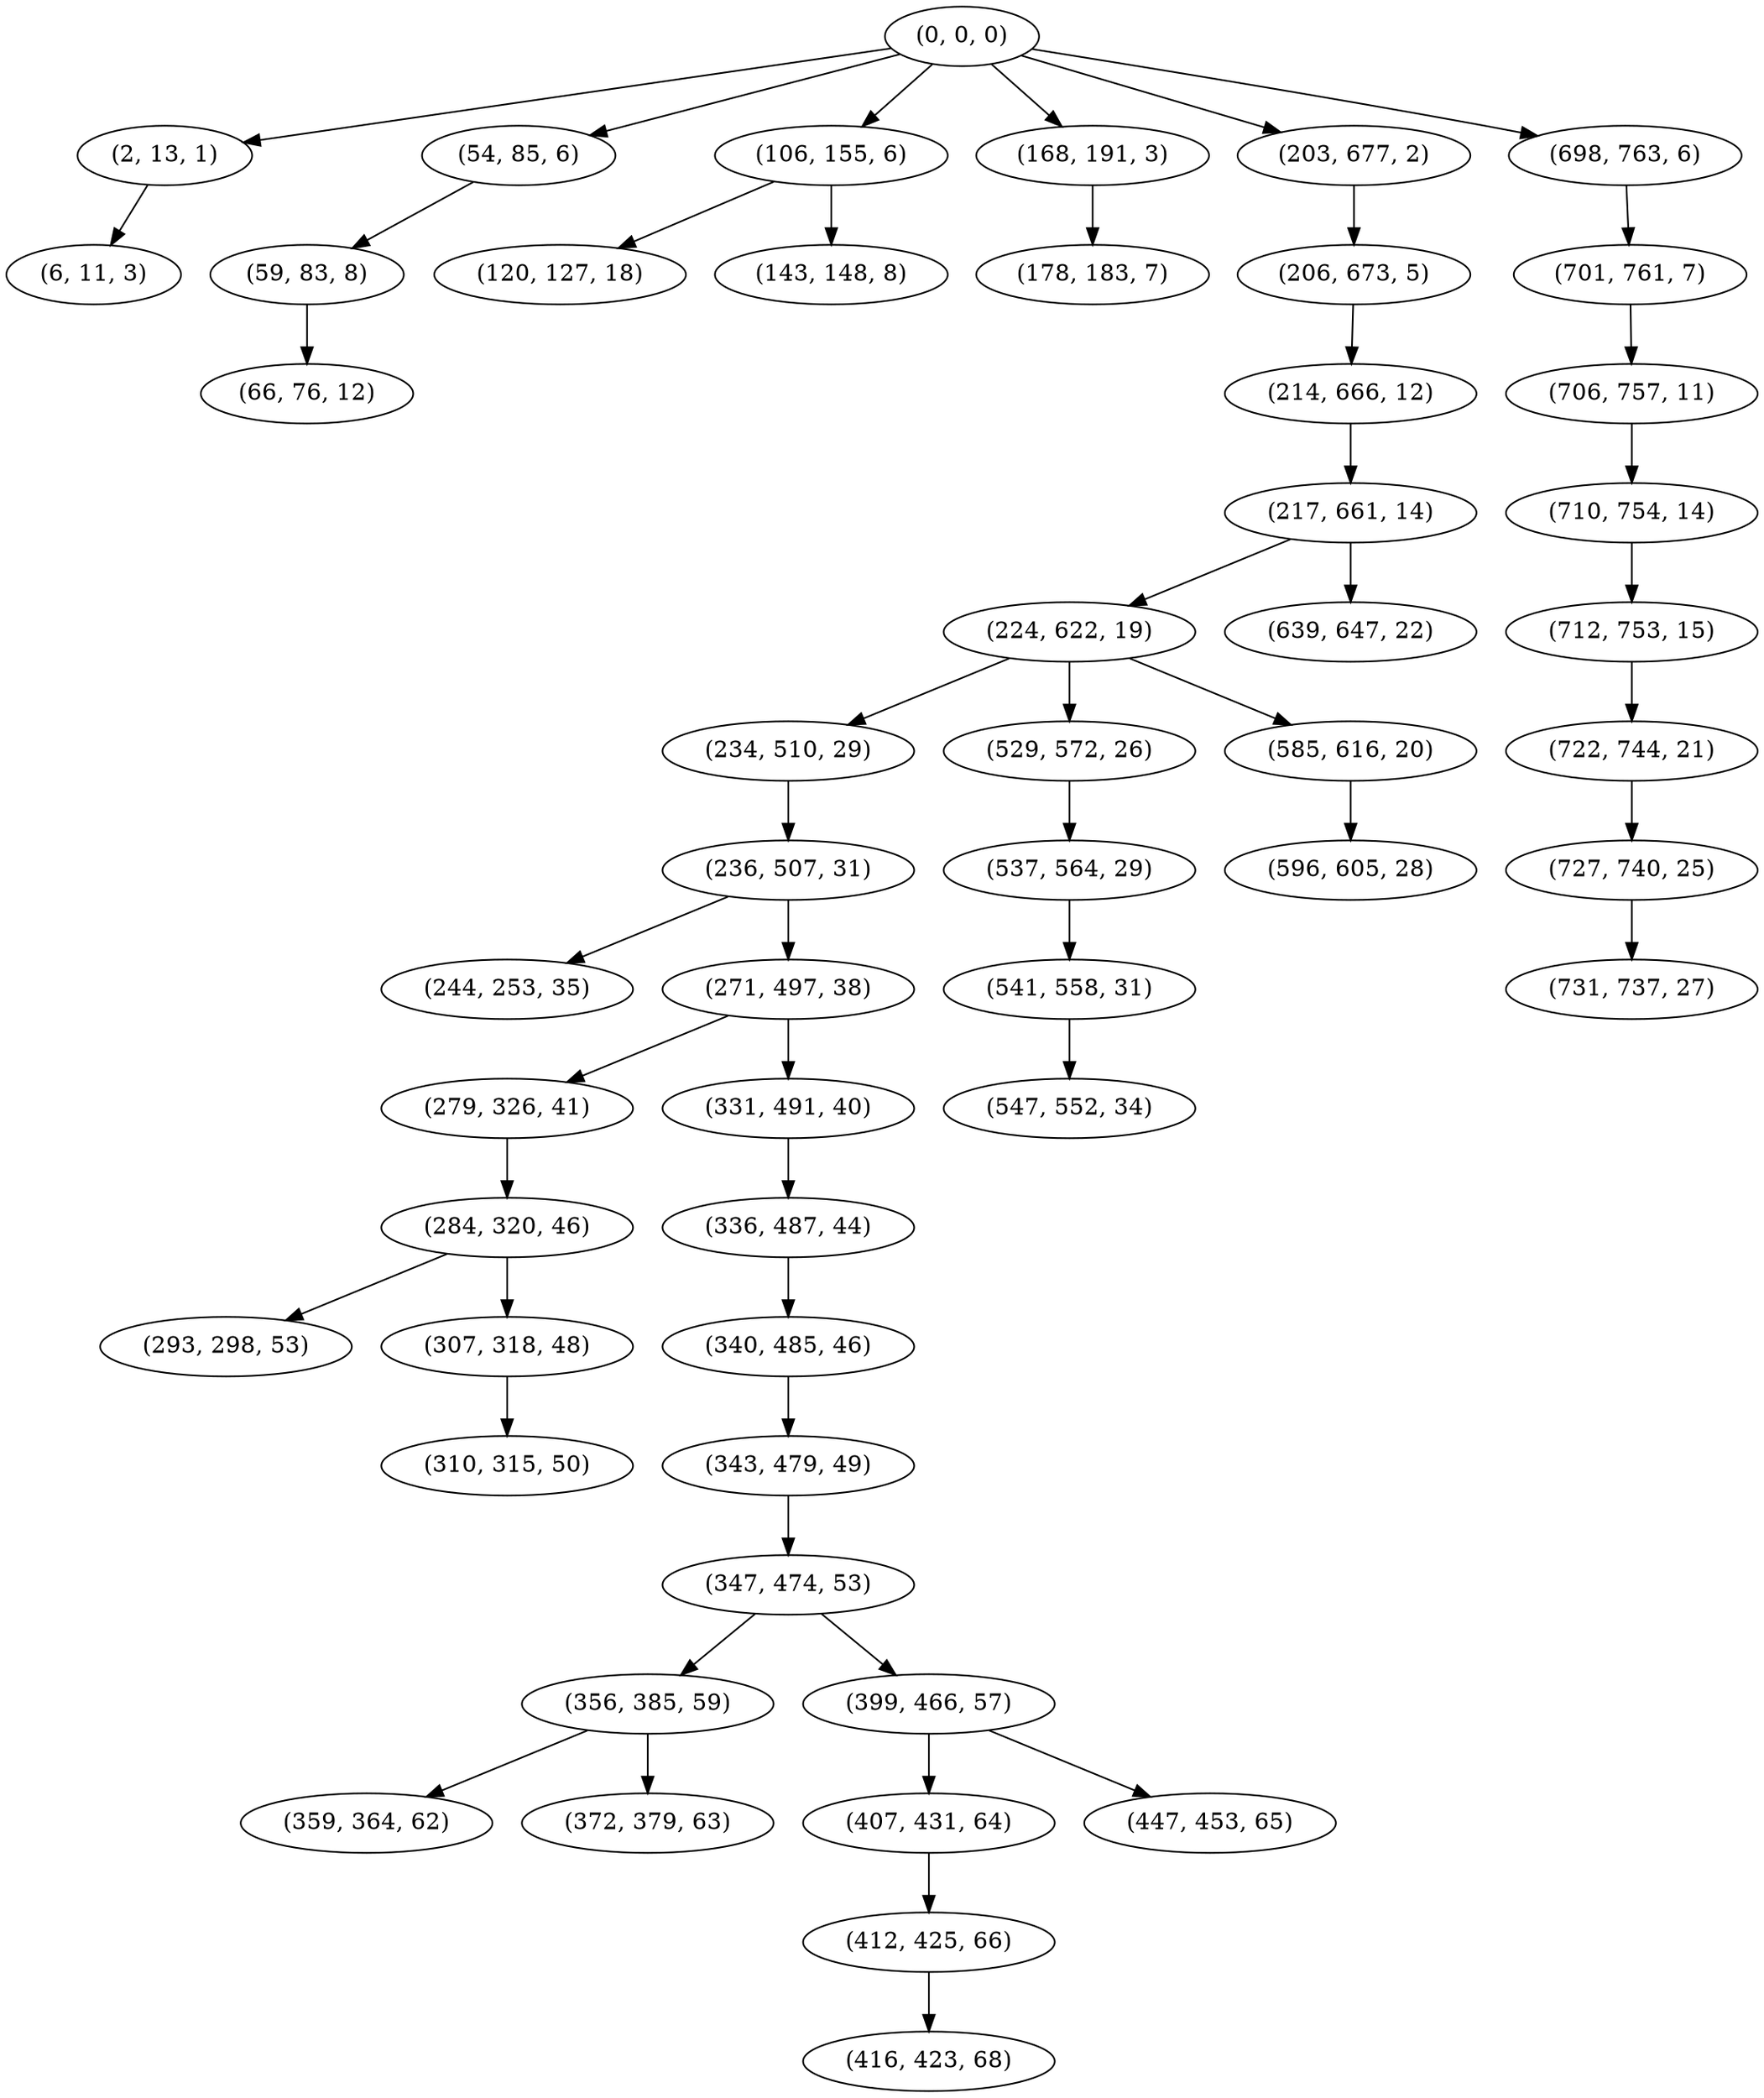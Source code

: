 digraph tree {
    "(0, 0, 0)";
    "(2, 13, 1)";
    "(6, 11, 3)";
    "(54, 85, 6)";
    "(59, 83, 8)";
    "(66, 76, 12)";
    "(106, 155, 6)";
    "(120, 127, 18)";
    "(143, 148, 8)";
    "(168, 191, 3)";
    "(178, 183, 7)";
    "(203, 677, 2)";
    "(206, 673, 5)";
    "(214, 666, 12)";
    "(217, 661, 14)";
    "(224, 622, 19)";
    "(234, 510, 29)";
    "(236, 507, 31)";
    "(244, 253, 35)";
    "(271, 497, 38)";
    "(279, 326, 41)";
    "(284, 320, 46)";
    "(293, 298, 53)";
    "(307, 318, 48)";
    "(310, 315, 50)";
    "(331, 491, 40)";
    "(336, 487, 44)";
    "(340, 485, 46)";
    "(343, 479, 49)";
    "(347, 474, 53)";
    "(356, 385, 59)";
    "(359, 364, 62)";
    "(372, 379, 63)";
    "(399, 466, 57)";
    "(407, 431, 64)";
    "(412, 425, 66)";
    "(416, 423, 68)";
    "(447, 453, 65)";
    "(529, 572, 26)";
    "(537, 564, 29)";
    "(541, 558, 31)";
    "(547, 552, 34)";
    "(585, 616, 20)";
    "(596, 605, 28)";
    "(639, 647, 22)";
    "(698, 763, 6)";
    "(701, 761, 7)";
    "(706, 757, 11)";
    "(710, 754, 14)";
    "(712, 753, 15)";
    "(722, 744, 21)";
    "(727, 740, 25)";
    "(731, 737, 27)";
    "(0, 0, 0)" -> "(2, 13, 1)";
    "(0, 0, 0)" -> "(54, 85, 6)";
    "(0, 0, 0)" -> "(106, 155, 6)";
    "(0, 0, 0)" -> "(168, 191, 3)";
    "(0, 0, 0)" -> "(203, 677, 2)";
    "(0, 0, 0)" -> "(698, 763, 6)";
    "(2, 13, 1)" -> "(6, 11, 3)";
    "(54, 85, 6)" -> "(59, 83, 8)";
    "(59, 83, 8)" -> "(66, 76, 12)";
    "(106, 155, 6)" -> "(120, 127, 18)";
    "(106, 155, 6)" -> "(143, 148, 8)";
    "(168, 191, 3)" -> "(178, 183, 7)";
    "(203, 677, 2)" -> "(206, 673, 5)";
    "(206, 673, 5)" -> "(214, 666, 12)";
    "(214, 666, 12)" -> "(217, 661, 14)";
    "(217, 661, 14)" -> "(224, 622, 19)";
    "(217, 661, 14)" -> "(639, 647, 22)";
    "(224, 622, 19)" -> "(234, 510, 29)";
    "(224, 622, 19)" -> "(529, 572, 26)";
    "(224, 622, 19)" -> "(585, 616, 20)";
    "(234, 510, 29)" -> "(236, 507, 31)";
    "(236, 507, 31)" -> "(244, 253, 35)";
    "(236, 507, 31)" -> "(271, 497, 38)";
    "(271, 497, 38)" -> "(279, 326, 41)";
    "(271, 497, 38)" -> "(331, 491, 40)";
    "(279, 326, 41)" -> "(284, 320, 46)";
    "(284, 320, 46)" -> "(293, 298, 53)";
    "(284, 320, 46)" -> "(307, 318, 48)";
    "(307, 318, 48)" -> "(310, 315, 50)";
    "(331, 491, 40)" -> "(336, 487, 44)";
    "(336, 487, 44)" -> "(340, 485, 46)";
    "(340, 485, 46)" -> "(343, 479, 49)";
    "(343, 479, 49)" -> "(347, 474, 53)";
    "(347, 474, 53)" -> "(356, 385, 59)";
    "(347, 474, 53)" -> "(399, 466, 57)";
    "(356, 385, 59)" -> "(359, 364, 62)";
    "(356, 385, 59)" -> "(372, 379, 63)";
    "(399, 466, 57)" -> "(407, 431, 64)";
    "(399, 466, 57)" -> "(447, 453, 65)";
    "(407, 431, 64)" -> "(412, 425, 66)";
    "(412, 425, 66)" -> "(416, 423, 68)";
    "(529, 572, 26)" -> "(537, 564, 29)";
    "(537, 564, 29)" -> "(541, 558, 31)";
    "(541, 558, 31)" -> "(547, 552, 34)";
    "(585, 616, 20)" -> "(596, 605, 28)";
    "(698, 763, 6)" -> "(701, 761, 7)";
    "(701, 761, 7)" -> "(706, 757, 11)";
    "(706, 757, 11)" -> "(710, 754, 14)";
    "(710, 754, 14)" -> "(712, 753, 15)";
    "(712, 753, 15)" -> "(722, 744, 21)";
    "(722, 744, 21)" -> "(727, 740, 25)";
    "(727, 740, 25)" -> "(731, 737, 27)";
}
